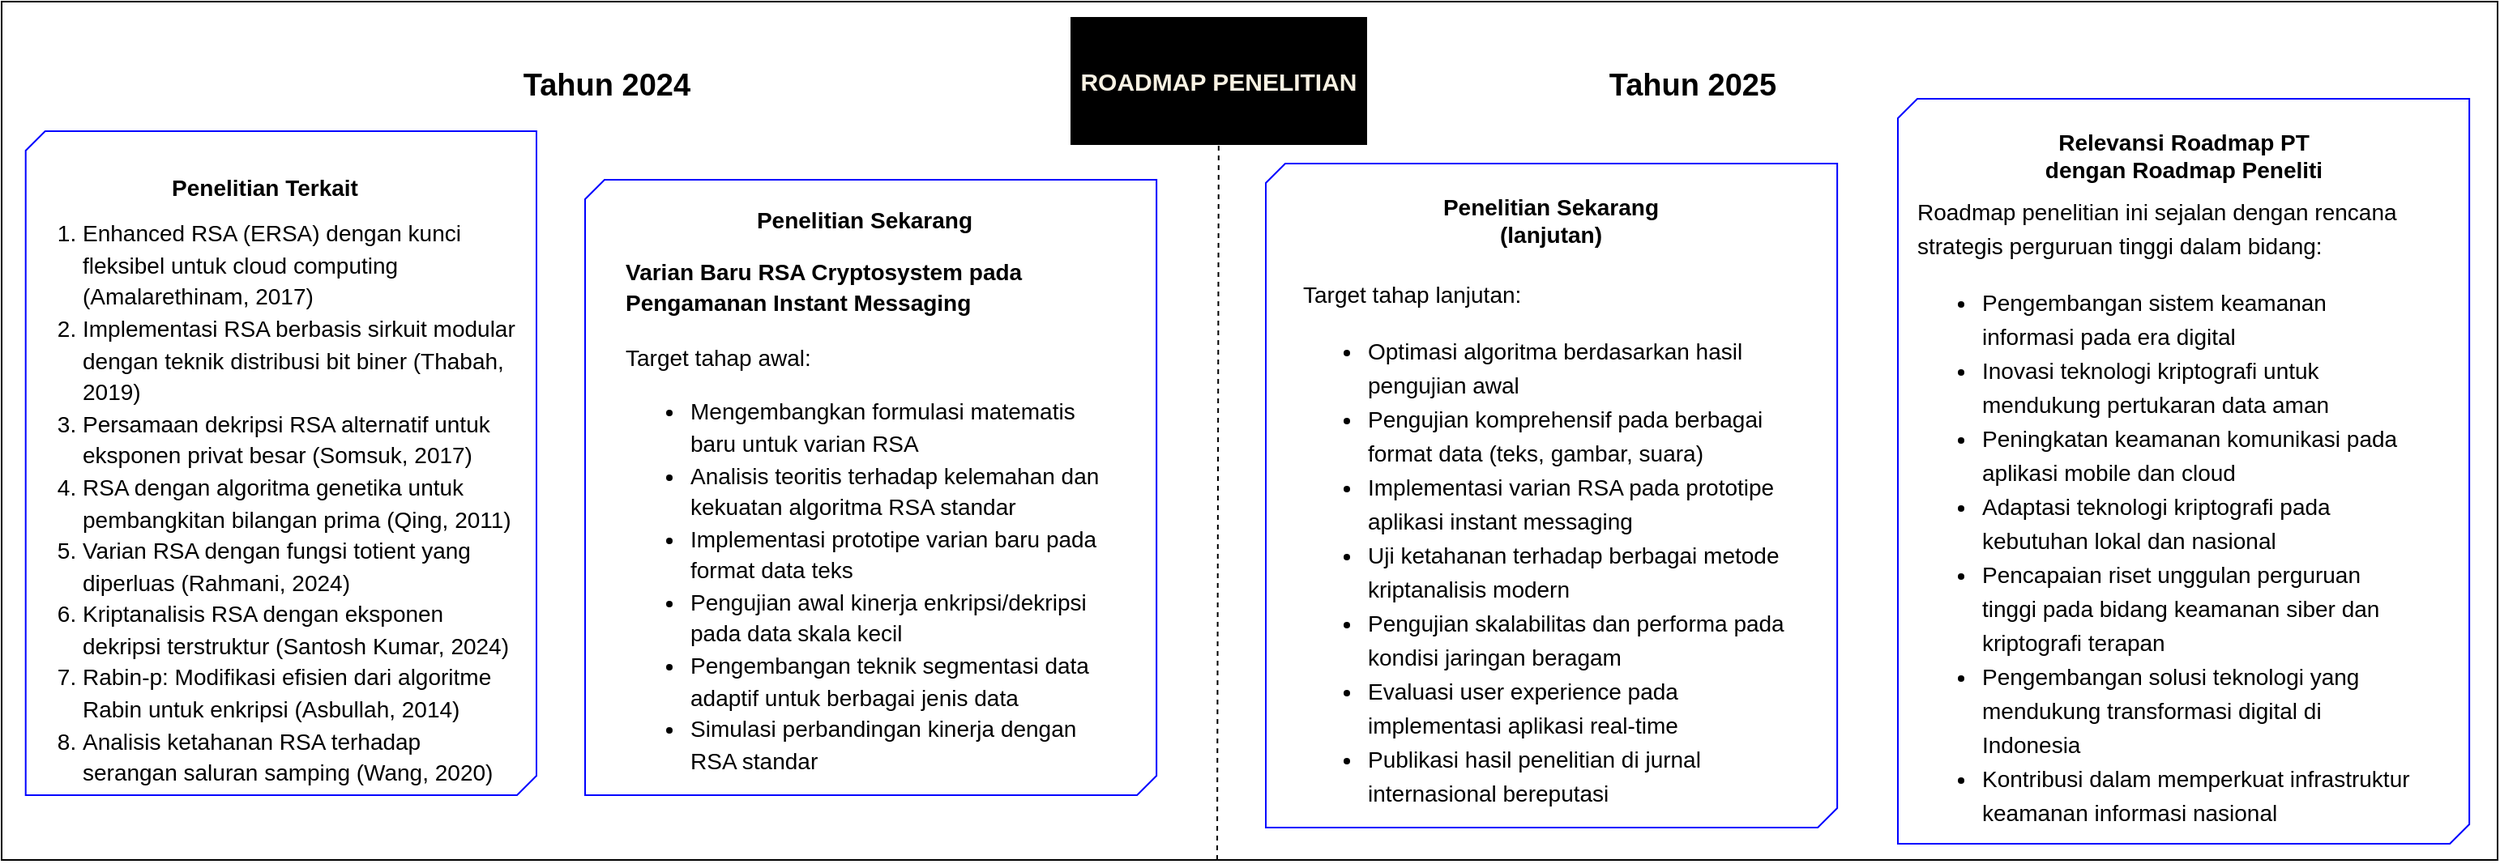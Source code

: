 <mxfile version="26.2.7">
  <diagram name="Page-1" id="zQt-rotJQUlOzZpmshgP">
    <mxGraphModel dx="2162" dy="1335" grid="1" gridSize="10" guides="1" tooltips="1" connect="1" arrows="1" fold="1" page="1" pageScale="1" pageWidth="850" pageHeight="1100" math="0" shadow="0">
      <root>
        <mxCell id="0" />
        <mxCell id="1" parent="0" />
        <mxCell id="b91OyYnpyXX2FCJC0Uhe-3" value="" style="rounded=0;whiteSpace=wrap;html=1;" vertex="1" parent="1">
          <mxGeometry x="280" y="100" width="1540" height="530" as="geometry" />
        </mxCell>
        <mxCell id="Q0FO-jOyB-rHWVfwx6GA-2" value="" style="verticalLabelPosition=bottom;verticalAlign=top;html=1;shape=mxgraph.basic.diag_snip_rect;dx=6;whiteSpace=wrap;strokeColor=#0000FF;" parent="1" vertex="1">
          <mxGeometry x="294.85" y="180" width="315.15" height="410" as="geometry" />
        </mxCell>
        <mxCell id="Q0FO-jOyB-rHWVfwx6GA-3" value="&lt;font style=&quot;font-size: 19px;&quot;&gt;Tahun 2024&lt;/font&gt;" style="text;html=1;align=center;verticalAlign=middle;whiteSpace=wrap;rounded=0;fontSize=15;fontStyle=1" parent="1" vertex="1">
          <mxGeometry x="600" y="134.19" width="107.43" height="35.81" as="geometry" />
        </mxCell>
        <mxCell id="Q0FO-jOyB-rHWVfwx6GA-4" value="Penelitian Terkait" style="text;html=1;align=center;verticalAlign=middle;whiteSpace=wrap;rounded=0;fontStyle=1;fontSize=14;" parent="1" vertex="1">
          <mxGeometry x="375" y="200" width="135" height="30" as="geometry" />
        </mxCell>
        <mxCell id="Q0FO-jOyB-rHWVfwx6GA-7" value="&lt;ol style=&quot;line-height: 140%;&quot;&gt;&lt;li class=&quot;whitespace-normal break-words&quot;&gt;Enhanced RSA (ERSA) dengan kunci fleksibel untuk cloud computing (Amalarethinam, 2017)&lt;/li&gt;&lt;li class=&quot;whitespace-normal break-words&quot;&gt;Implementasi RSA berbasis sirkuit modular dengan teknik distribusi bit biner (Thabah, 2019)&lt;/li&gt;&lt;li class=&quot;whitespace-normal break-words&quot;&gt;Persamaan dekripsi RSA alternatif untuk eksponen privat besar (Somsuk, 2017)&lt;/li&gt;&lt;li class=&quot;whitespace-normal break-words&quot;&gt;RSA dengan algoritma genetika untuk pembangkitan bilangan prima (Qing, 2011)&lt;/li&gt;&lt;li class=&quot;whitespace-normal break-words&quot;&gt;Varian RSA dengan fungsi totient yang diperluas (Rahmani, 2024)&lt;/li&gt;&lt;li class=&quot;whitespace-normal break-words&quot;&gt;Kriptanalisis RSA dengan eksponen dekripsi terstruktur (Santosh Kumar, 2024)&lt;/li&gt;&lt;li class=&quot;whitespace-normal break-words&quot;&gt;Rabin-p: Modifikasi efisien dari algoritme Rabin untuk enkripsi (Asbullah, 2014)&lt;/li&gt;&lt;li class=&quot;whitespace-normal break-words&quot;&gt;Analisis ketahanan RSA terhadap serangan saluran samping (Wang, 2020)&lt;/li&gt;&lt;/ol&gt;" style="text;html=1;align=left;verticalAlign=middle;whiteSpace=wrap;rounded=0;fontSize=14;" parent="1" vertex="1">
          <mxGeometry x="287.5" y="345" width="310" height="130" as="geometry" />
        </mxCell>
        <mxCell id="Q0FO-jOyB-rHWVfwx6GA-8" value="Penelitian Terkait" style="text;html=1;align=center;verticalAlign=middle;whiteSpace=wrap;rounded=0;fontStyle=1" parent="1" vertex="1">
          <mxGeometry x="740.07" y="260" width="135" height="30" as="geometry" />
        </mxCell>
        <mxCell id="Q0FO-jOyB-rHWVfwx6GA-12" value="" style="verticalLabelPosition=bottom;verticalAlign=top;html=1;shape=mxgraph.basic.diag_snip_rect;dx=6;whiteSpace=wrap;strokeColor=#0000FF;" parent="1" vertex="1">
          <mxGeometry x="640" y="210" width="352.57" height="380" as="geometry" />
        </mxCell>
        <mxCell id="Q0FO-jOyB-rHWVfwx6GA-9" value="&lt;div style=&quot;line-height: 140%;&quot;&gt;&lt;p style=&quot;background-color: transparent; color: light-dark(rgb(0, 0, 0), rgb(255, 255, 255)); display: inline !important;&quot; class=&quot;whitespace-pre-wrap break-words&quot;&gt;&lt;strong&gt;Varian Baru RSA Cryptosystem pada Pengamanan Instant Messaging&lt;/strong&gt;&lt;/p&gt;&lt;br style=&quot;background-color: transparent; color: light-dark(rgb(0, 0, 0), rgb(255, 255, 255));&quot;&gt;&lt;p style=&quot;background-color: transparent; color: light-dark(rgb(0, 0, 0), rgb(255, 255, 255));&quot; class=&quot;whitespace-pre-wrap break-words&quot;&gt;Target tahap awal:&lt;/p&gt;&lt;ul style=&quot;background-color: transparent; color: light-dark(rgb(0, 0, 0), rgb(255, 255, 255));&quot; depth=&quot;0&quot; class=&quot;[&amp;amp;:not(:last-child)_ul]:pb-1 [&amp;amp;:not(:last-child)_ol]:pb-1 list-disc space-y-1.5 pl-7&quot;&gt;&lt;li class=&quot;whitespace-normal break-words&quot;&gt;Mengembangkan formulasi matematis baru untuk varian RSA&lt;/li&gt;&lt;li class=&quot;whitespace-normal break-words&quot;&gt;Analisis teoritis terhadap kelemahan dan kekuatan algoritma RSA standar&lt;/li&gt;&lt;li class=&quot;whitespace-normal break-words&quot;&gt;Implementasi prototipe varian baru pada format data teks&lt;/li&gt;&lt;li class=&quot;whitespace-normal break-words&quot;&gt;Pengujian awal kinerja enkripsi/dekripsi pada data skala kecil&lt;/li&gt;&lt;li class=&quot;whitespace-normal break-words&quot;&gt;Pengembangan teknik segmentasi data adaptif untuk berbagai jenis data&lt;/li&gt;&lt;li class=&quot;whitespace-normal break-words&quot;&gt;Simulasi perbandingan kinerja dengan RSA standar&lt;/li&gt;&lt;/ul&gt;&lt;/div&gt;" style="text;html=1;align=left;verticalAlign=middle;whiteSpace=wrap;rounded=0;fontSize=14;" parent="1" vertex="1">
          <mxGeometry x="662.57" y="360" width="310" height="130" as="geometry" />
        </mxCell>
        <mxCell id="Q0FO-jOyB-rHWVfwx6GA-5" value="Penelitian Sekarang" style="text;html=1;align=center;verticalAlign=middle;whiteSpace=wrap;rounded=0;fontStyle=1;fontSize=14;" parent="1" vertex="1">
          <mxGeometry x="740" y="220" width="144.93" height="30" as="geometry" />
        </mxCell>
        <mxCell id="Q0FO-jOyB-rHWVfwx6GA-20" value="Penelitian Terkait" style="text;html=1;align=center;verticalAlign=middle;whiteSpace=wrap;rounded=0;fontStyle=1" parent="1" vertex="1">
          <mxGeometry x="1150.07" y="245" width="135" height="30" as="geometry" />
        </mxCell>
        <mxCell id="Q0FO-jOyB-rHWVfwx6GA-21" value="" style="verticalLabelPosition=bottom;verticalAlign=top;html=1;shape=mxgraph.basic.diag_snip_rect;dx=6;whiteSpace=wrap;strokeColor=#0000FF;" parent="1" vertex="1">
          <mxGeometry x="1060" y="200" width="352.57" height="410" as="geometry" />
        </mxCell>
        <mxCell id="Q0FO-jOyB-rHWVfwx6GA-22" value="&lt;div style=&quot;line-height: 150%;&quot;&gt;&lt;p class=&quot;whitespace-pre-wrap break-words&quot;&gt;Target tahap lanjutan:&lt;/p&gt;&lt;ul depth=&quot;0&quot; class=&quot;[&amp;amp;:not(:last-child)_ul]:pb-1 [&amp;amp;:not(:last-child)_ol]:pb-1 list-disc space-y-1.5 pl-7&quot;&gt;&lt;li class=&quot;whitespace-normal break-words&quot;&gt;Optimasi algoritma berdasarkan hasil pengujian awal&lt;/li&gt;&lt;li class=&quot;whitespace-normal break-words&quot;&gt;Pengujian komprehensif pada berbagai format data (teks, gambar, suara)&lt;/li&gt;&lt;li class=&quot;whitespace-normal break-words&quot;&gt;Implementasi varian RSA pada prototipe aplikasi instant messaging&lt;/li&gt;&lt;li class=&quot;whitespace-normal break-words&quot;&gt;Uji ketahanan terhadap berbagai metode kriptanalisis modern&lt;/li&gt;&lt;li class=&quot;whitespace-normal break-words&quot;&gt;Pengujian skalabilitas dan performa pada kondisi jaringan beragam&lt;/li&gt;&lt;li class=&quot;whitespace-normal break-words&quot;&gt;Evaluasi user experience pada implementasi aplikasi real-time&lt;/li&gt;&lt;li class=&quot;whitespace-normal break-words&quot;&gt;Publikasi hasil penelitian di jurnal internasional bereputasi&lt;/li&gt;&lt;/ul&gt;&lt;/div&gt;" style="text;html=1;align=left;verticalAlign=middle;whiteSpace=wrap;rounded=0;fontSize=14;" parent="1" vertex="1">
          <mxGeometry x="1081.29" y="370" width="310" height="130" as="geometry" />
        </mxCell>
        <mxCell id="Q0FO-jOyB-rHWVfwx6GA-23" value="Penelitian Sekarang (lanjutan)" style="text;html=1;align=center;verticalAlign=middle;whiteSpace=wrap;rounded=0;fontStyle=1;fontSize=14;" parent="1" vertex="1">
          <mxGeometry x="1158.2" y="220" width="156.18" height="30" as="geometry" />
        </mxCell>
        <mxCell id="Q0FO-jOyB-rHWVfwx6GA-24" value="Penelitian Terkait" style="text;html=1;align=center;verticalAlign=middle;whiteSpace=wrap;rounded=0;fontStyle=1" parent="1" vertex="1">
          <mxGeometry x="1540.07" y="245" width="135" height="30" as="geometry" />
        </mxCell>
        <mxCell id="Q0FO-jOyB-rHWVfwx6GA-25" value="" style="verticalLabelPosition=bottom;verticalAlign=top;html=1;shape=mxgraph.basic.diag_snip_rect;dx=6;whiteSpace=wrap;strokeColor=#0000FF;" parent="1" vertex="1">
          <mxGeometry x="1450" y="160" width="352.57" height="460" as="geometry" />
        </mxCell>
        <mxCell id="Q0FO-jOyB-rHWVfwx6GA-26" value="&lt;div style=&quot;line-height: 150%;&quot;&gt;&lt;p class=&quot;whitespace-pre-wrap break-words&quot;&gt;Roadmap penelitian ini sejalan dengan rencana strategis perguruan tinggi dalam bidang:&lt;/p&gt;&lt;ul depth=&quot;0&quot; class=&quot;[&amp;amp;:not(:last-child)_ul]:pb-1 [&amp;amp;:not(:last-child)_ol]:pb-1 list-disc space-y-1.5 pl-7&quot;&gt;&lt;li class=&quot;whitespace-normal break-words&quot;&gt;Pengembangan sistem keamanan informasi pada era digital&lt;/li&gt;&lt;li class=&quot;whitespace-normal break-words&quot;&gt;Inovasi teknologi kriptografi untuk mendukung pertukaran data aman&lt;/li&gt;&lt;li class=&quot;whitespace-normal break-words&quot;&gt;Peningkatan keamanan komunikasi pada aplikasi mobile dan cloud&lt;/li&gt;&lt;li class=&quot;whitespace-normal break-words&quot;&gt;Adaptasi teknologi kriptografi pada kebutuhan lokal dan nasional&lt;/li&gt;&lt;li class=&quot;whitespace-normal break-words&quot;&gt;Pencapaian riset unggulan perguruan tinggi pada bidang keamanan siber dan kriptografi terapan&lt;/li&gt;&lt;li class=&quot;whitespace-normal break-words&quot;&gt;Pengembangan solusi teknologi yang mendukung transformasi digital di Indonesia&lt;/li&gt;&lt;li class=&quot;whitespace-normal break-words&quot;&gt;Kontribusi dalam memperkuat infrastruktur keamanan informasi nasional&lt;/li&gt;&lt;/ul&gt;&lt;/div&gt;" style="text;html=1;align=left;verticalAlign=middle;whiteSpace=wrap;rounded=0;fontSize=14;" parent="1" vertex="1">
          <mxGeometry x="1460.0" y="350" width="310" height="130" as="geometry" />
        </mxCell>
        <mxCell id="Q0FO-jOyB-rHWVfwx6GA-27" value="Relevansi Roadmap PT dengan Roadmap Peneliti" style="text;html=1;align=center;verticalAlign=middle;whiteSpace=wrap;rounded=0;fontStyle=1;fontSize=14;" parent="1" vertex="1">
          <mxGeometry x="1533.82" y="180" width="184.93" height="30" as="geometry" />
        </mxCell>
        <mxCell id="Q0FO-jOyB-rHWVfwx6GA-28" value="" style="endArrow=none;dashed=1;html=1;rounded=0;" parent="1" edge="1" target="b91OyYnpyXX2FCJC0Uhe-2">
          <mxGeometry width="50" height="50" relative="1" as="geometry">
            <mxPoint x="1030" y="630" as="sourcePoint" />
            <mxPoint x="1034" y="100" as="targetPoint" />
          </mxGeometry>
        </mxCell>
        <mxCell id="b91OyYnpyXX2FCJC0Uhe-1" value="Tahun 2025" style="text;html=1;align=center;verticalAlign=middle;whiteSpace=wrap;rounded=0;fontSize=19;fontStyle=1" vertex="1" parent="1">
          <mxGeometry x="1270" y="137.1" width="107.43" height="30" as="geometry" />
        </mxCell>
        <mxCell id="b91OyYnpyXX2FCJC0Uhe-2" value="&lt;font style=&quot;color: rgb(248, 242, 227); font-size: 15px;&quot;&gt;ROADMAP PENELITIAN&lt;/font&gt;" style="rounded=0;whiteSpace=wrap;html=1;fillColor=#000000;fontStyle=1;spacing=1;" vertex="1" parent="1">
          <mxGeometry x="940" y="110" width="182" height="78" as="geometry" />
        </mxCell>
      </root>
    </mxGraphModel>
  </diagram>
</mxfile>
